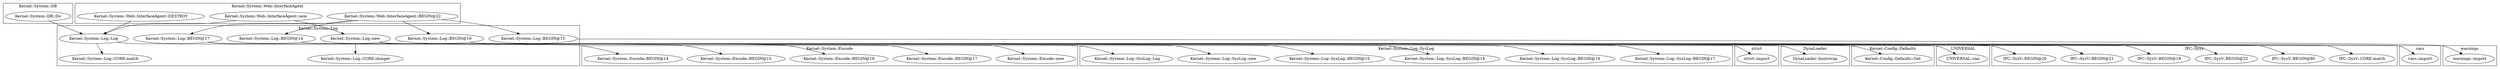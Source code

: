 digraph {
graph [overlap=false]
subgraph cluster_Kernel_System_Log_SysLog {
	label="Kernel::System::Log::SysLog";
	"Kernel::System::Log::SysLog::BEGIN@17";
	"Kernel::System::Log::SysLog::BEGIN@19";
	"Kernel::System::Log::SysLog::BEGIN@14";
	"Kernel::System::Log::SysLog::BEGIN@15";
	"Kernel::System::Log::SysLog::Log";
	"Kernel::System::Log::SysLog::new";
}
subgraph cluster_DynaLoader {
	label="DynaLoader";
	"DynaLoader::bootstrap";
}
subgraph cluster_warnings {
	label="warnings";
	"warnings::import";
}
subgraph cluster_vars {
	label="vars";
	"vars::import";
}
subgraph cluster_strict {
	label="strict";
	"strict::import";
}
subgraph cluster_Kernel_System_DB {
	label="Kernel::System::DB";
	"Kernel::System::DB::Do";
}
subgraph cluster_Kernel_System_Log {
	label="Kernel::System::Log";
	"Kernel::System::Log::BEGIN@17";
	"Kernel::System::Log::CORE:shmget";
	"Kernel::System::Log::Log";
	"Kernel::System::Log::BEGIN@14";
	"Kernel::System::Log::new";
	"Kernel::System::Log::BEGIN@19";
	"Kernel::System::Log::BEGIN@15";
	"Kernel::System::Log::CORE:match";
}
subgraph cluster_Kernel_System_Encode {
	label="Kernel::System::Encode";
	"Kernel::System::Encode::BEGIN@19";
	"Kernel::System::Encode::BEGIN@15";
	"Kernel::System::Encode::new";
	"Kernel::System::Encode::BEGIN@17";
	"Kernel::System::Encode::BEGIN@14";
}
subgraph cluster_Kernel_Config_Defaults {
	label="Kernel::Config::Defaults";
	"Kernel::Config::Defaults::Get";
}
subgraph cluster_Kernel_System_Web_InterfaceAgent {
	label="Kernel::System::Web::InterfaceAgent";
	"Kernel::System::Web::InterfaceAgent::DESTROY";
	"Kernel::System::Web::InterfaceAgent::BEGIN@22";
	"Kernel::System::Web::InterfaceAgent::new";
}
subgraph cluster_UNIVERSAL {
	label="UNIVERSAL";
	"UNIVERSAL::can";
}
subgraph cluster_IPC_SysV {
	label="IPC::SysV";
	"IPC::SysV::BEGIN@19";
	"IPC::SysV::BEGIN@21";
	"IPC::SysV::BEGIN@20";
	"IPC::SysV::CORE:match";
	"IPC::SysV::BEGIN@80";
	"IPC::SysV::BEGIN@22";
}
"Kernel::System::Web::InterfaceAgent::BEGIN@22" -> "Kernel::System::Log::BEGIN@17";
"Kernel::System::Web::InterfaceAgent::BEGIN@22" -> "Kernel::System::Log::BEGIN@14";
"Kernel::System::Log::new" -> "Kernel::System::Log::SysLog::BEGIN@19";
"Kernel::System::Web::InterfaceAgent::BEGIN@22" -> "Kernel::System::Log::BEGIN@15";
"Kernel::System::Log::new" -> "IPC::SysV::BEGIN@22";
"Kernel::System::Log::new" -> "Kernel::System::Log::SysLog::BEGIN@17";
"Kernel::System::Log::new" -> "Kernel::Config::Defaults::Get";
"Kernel::System::Log::BEGIN@17" -> "Kernel::System::Encode::BEGIN@14";
"Kernel::System::Web::InterfaceAgent::new" -> "Kernel::System::Log::new";
"Kernel::System::Log::new" -> "UNIVERSAL::can";
"Kernel::System::Log::new" -> "DynaLoader::bootstrap";
"Kernel::System::Log::Log" -> "Kernel::System::Log::SysLog::Log";
"Kernel::System::Log::new" -> "Kernel::System::Log::CORE:shmget";
"Kernel::System::Log::new" -> "IPC::SysV::BEGIN@19";
"Kernel::System::Log::new" -> "Kernel::System::Log::SysLog::BEGIN@15";
"Kernel::System::Log::BEGIN@15" -> "warnings::import";
"Kernel::System::Log::new" -> "IPC::SysV::BEGIN@80";
"Kernel::System::Log::new" -> "IPC::SysV::CORE:match";
"Kernel::System::Log::new" -> "Kernel::System::Log::SysLog::BEGIN@14";
"Kernel::System::Log::Log" -> "Kernel::System::Log::CORE:match";
"Kernel::System::Log::BEGIN@17" -> "Kernel::System::Encode::BEGIN@15";
"Kernel::System::Log::BEGIN@19" -> "vars::import";
"Kernel::System::Log::new" -> "IPC::SysV::BEGIN@21";
"Kernel::System::Log::new" -> "Kernel::System::Encode::new";
"Kernel::System::Log::new" -> "IPC::SysV::BEGIN@20";
"Kernel::System::Log::new" -> "Kernel::System::Log::SysLog::new";
"Kernel::System::Log::BEGIN@17" -> "Kernel::System::Encode::BEGIN@17";
"Kernel::System::Log::BEGIN@17" -> "Kernel::System::Encode::BEGIN@19";
"Kernel::System::Web::InterfaceAgent::DESTROY" -> "Kernel::System::Log::Log";
"Kernel::System::Web::InterfaceAgent::new" -> "Kernel::System::Log::Log";
"Kernel::System::DB::Do" -> "Kernel::System::Log::Log";
"Kernel::System::Web::InterfaceAgent::BEGIN@22" -> "Kernel::System::Log::BEGIN@19";
"Kernel::System::Log::BEGIN@14" -> "strict::import";
}
